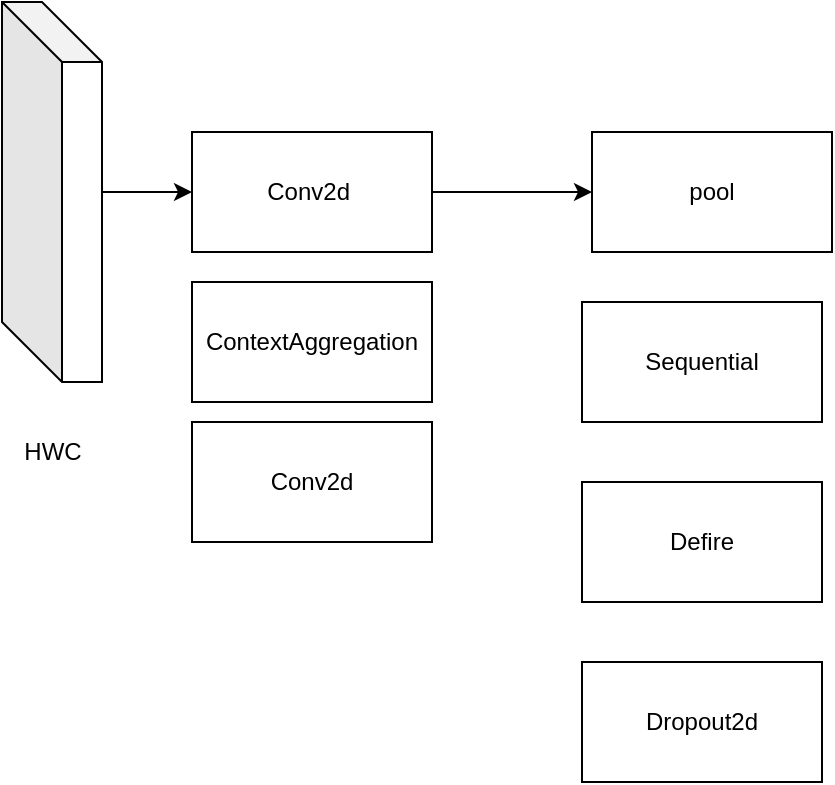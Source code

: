 <mxfile version="25.0.3">
  <diagram name="第 1 页" id="6rb279G1OVSFjhfYAr3R">
    <mxGraphModel dx="1602" dy="759" grid="1" gridSize="10" guides="1" tooltips="1" connect="1" arrows="1" fold="1" page="1" pageScale="1" pageWidth="827" pageHeight="1169" math="0" shadow="0">
      <root>
        <mxCell id="0" />
        <mxCell id="1" parent="0" />
        <mxCell id="kKvi5Hy4dLR_A5QTgwgH-9" value="" style="edgeStyle=orthogonalEdgeStyle;rounded=0;orthogonalLoop=1;jettySize=auto;html=1;" edge="1" parent="1" source="kKvi5Hy4dLR_A5QTgwgH-2" target="kKvi5Hy4dLR_A5QTgwgH-8">
          <mxGeometry relative="1" as="geometry" />
        </mxCell>
        <mxCell id="kKvi5Hy4dLR_A5QTgwgH-2" value="" style="shape=cube;whiteSpace=wrap;html=1;boundedLbl=1;backgroundOutline=1;darkOpacity=0.05;darkOpacity2=0.1;rotation=0;size=30;" vertex="1" parent="1">
          <mxGeometry x="50" y="140" width="50" height="190" as="geometry" />
        </mxCell>
        <mxCell id="kKvi5Hy4dLR_A5QTgwgH-5" value="HWC" style="text;html=1;align=center;verticalAlign=middle;resizable=0;points=[];autosize=1;strokeColor=none;fillColor=none;" vertex="1" parent="1">
          <mxGeometry x="50" y="350" width="50" height="30" as="geometry" />
        </mxCell>
        <mxCell id="kKvi5Hy4dLR_A5QTgwgH-15" value="" style="edgeStyle=orthogonalEdgeStyle;rounded=0;orthogonalLoop=1;jettySize=auto;html=1;" edge="1" parent="1" source="kKvi5Hy4dLR_A5QTgwgH-8" target="kKvi5Hy4dLR_A5QTgwgH-14">
          <mxGeometry relative="1" as="geometry" />
        </mxCell>
        <mxCell id="kKvi5Hy4dLR_A5QTgwgH-8" value="Conv2d&amp;nbsp;" style="whiteSpace=wrap;html=1;" vertex="1" parent="1">
          <mxGeometry x="145" y="205" width="120" height="60" as="geometry" />
        </mxCell>
        <mxCell id="kKvi5Hy4dLR_A5QTgwgH-10" value="ContextAggregation" style="whiteSpace=wrap;html=1;" vertex="1" parent="1">
          <mxGeometry x="145" y="280" width="120" height="60" as="geometry" />
        </mxCell>
        <mxCell id="kKvi5Hy4dLR_A5QTgwgH-12" value="Conv2d" style="whiteSpace=wrap;html=1;" vertex="1" parent="1">
          <mxGeometry x="145" y="350" width="120" height="60" as="geometry" />
        </mxCell>
        <mxCell id="kKvi5Hy4dLR_A5QTgwgH-14" value="pool" style="whiteSpace=wrap;html=1;" vertex="1" parent="1">
          <mxGeometry x="345" y="205" width="120" height="60" as="geometry" />
        </mxCell>
        <mxCell id="kKvi5Hy4dLR_A5QTgwgH-16" value="Sequential" style="whiteSpace=wrap;html=1;" vertex="1" parent="1">
          <mxGeometry x="340" y="290" width="120" height="60" as="geometry" />
        </mxCell>
        <mxCell id="kKvi5Hy4dLR_A5QTgwgH-18" value="Defire" style="whiteSpace=wrap;html=1;" vertex="1" parent="1">
          <mxGeometry x="340" y="380" width="120" height="60" as="geometry" />
        </mxCell>
        <mxCell id="kKvi5Hy4dLR_A5QTgwgH-20" value="Dropout2d" style="whiteSpace=wrap;html=1;" vertex="1" parent="1">
          <mxGeometry x="340" y="470" width="120" height="60" as="geometry" />
        </mxCell>
      </root>
    </mxGraphModel>
  </diagram>
</mxfile>
